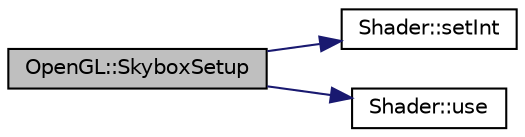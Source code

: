 digraph "OpenGL::SkyboxSetup"
{
 // LATEX_PDF_SIZE
  edge [fontname="Helvetica",fontsize="10",labelfontname="Helvetica",labelfontsize="10"];
  node [fontname="Helvetica",fontsize="10",shape=record];
  rankdir="LR";
  Node1 [label="OpenGL::SkyboxSetup",height=0.2,width=0.4,color="black", fillcolor="grey75", style="filled", fontcolor="black",tooltip="Sets up the skybox."];
  Node1 -> Node2 [color="midnightblue",fontsize="10",style="solid",fontname="Helvetica"];
  Node2 [label="Shader::setInt",height=0.2,width=0.4,color="black", fillcolor="white", style="filled",URL="$class_shader.html#ad362e2b654cd95a3574cd505411e41fd",tooltip="sets an integer for use in the shader program"];
  Node1 -> Node3 [color="midnightblue",fontsize="10",style="solid",fontname="Helvetica"];
  Node3 [label="Shader::use",height=0.2,width=0.4,color="black", fillcolor="white", style="filled",URL="$class_shader.html#a870fa9f13d69e558815d6fd351a469dc",tooltip="Allows you to activate and use the shader"];
}
